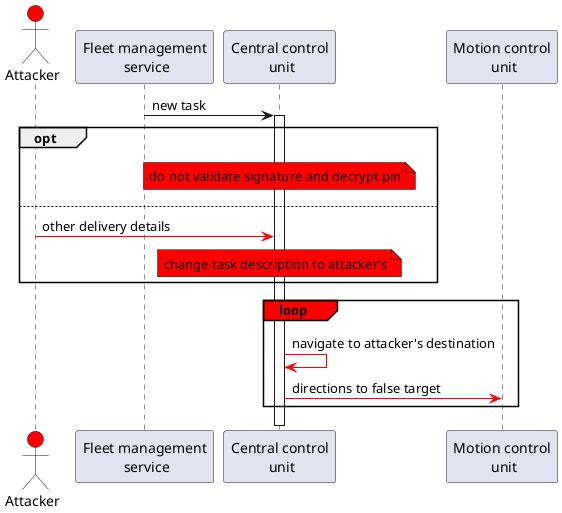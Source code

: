 @startuml
!pragma teoz true
'autonumber

actor "Attacker" as Att #red
participant "Fleet management\n service" as FMS
participant "Central control\n unit" as CCU
participant "Motion control\n unit" as MCU

FMS -> CCU: new task

activate CCU

opt
note over CCU #red: do not validate signature and decrypt pin

else

Att -[#red]> CCU: other delivery details
note over CCU #red: change task description to attacker's

end

loop#red
CCU -[#red]> CCU: navigate to attacker's destination
CCU -[#red]> MCU: directions to false target
end

deactivate CCU


@enduml